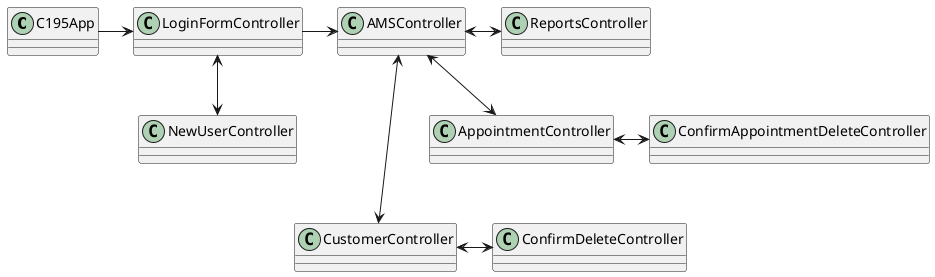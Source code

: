 @startuml
'https://plantuml.com/class-diagram

class C195App
class LoginFormController
class NewUserController
class AMSController
class CustomerController
class ConfirmDeleteController
class AppointmentController
class ConfirmAppointmentDeleteController
class ReportsController

C195App -> LoginFormController
LoginFormController <--> NewUserController
LoginFormController -> AMSController
AMSController <---> CustomerController
AMSController <--> AppointmentController
AMSController <-> ReportsController
CustomerController <-> ConfirmDeleteController
AppointmentController <-> ConfirmAppointmentDeleteController

@enduml